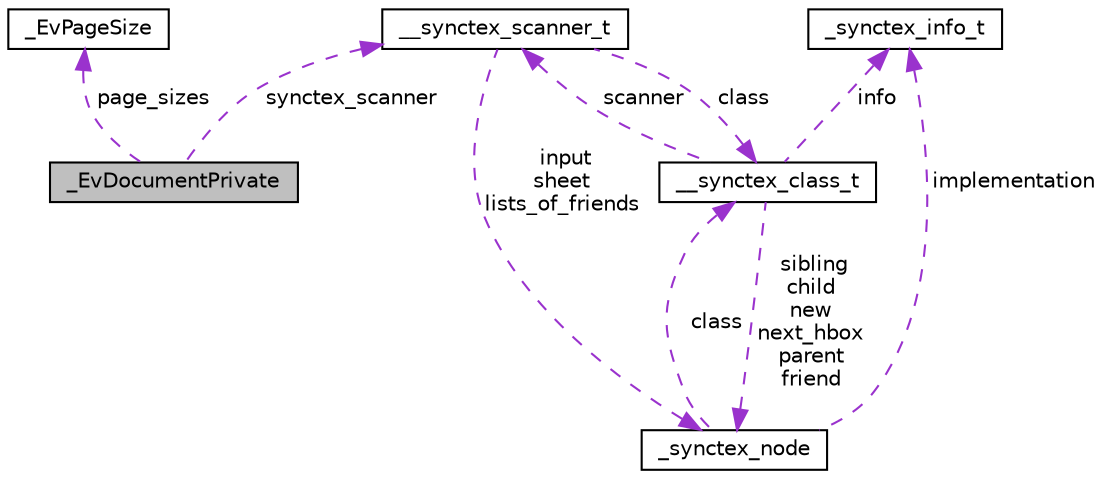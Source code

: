 digraph "_EvDocumentPrivate"
{
  edge [fontname="Helvetica",fontsize="10",labelfontname="Helvetica",labelfontsize="10"];
  node [fontname="Helvetica",fontsize="10",shape=record];
  Node1 [label="_EvDocumentPrivate",height=0.2,width=0.4,color="black", fillcolor="grey75", style="filled" fontcolor="black"];
  Node2 -> Node1 [dir="back",color="darkorchid3",fontsize="10",style="dashed",label=" page_sizes" ,fontname="Helvetica"];
  Node2 [label="_EvPageSize",height=0.2,width=0.4,color="black", fillcolor="white", style="filled",URL="$d8/dec/struct__EvPageSize.html"];
  Node3 -> Node1 [dir="back",color="darkorchid3",fontsize="10",style="dashed",label=" synctex_scanner" ,fontname="Helvetica"];
  Node3 [label="__synctex_scanner_t",height=0.2,width=0.4,color="black", fillcolor="white", style="filled",URL="$d6/ddd/struct____synctex__scanner__t.html"];
  Node4 -> Node3 [dir="back",color="darkorchid3",fontsize="10",style="dashed",label=" input\nsheet\nlists_of_friends" ,fontname="Helvetica"];
  Node4 [label="_synctex_node",height=0.2,width=0.4,color="black", fillcolor="white", style="filled",URL="$dd/d4f/struct__synctex__node.html"];
  Node5 -> Node4 [dir="back",color="darkorchid3",fontsize="10",style="dashed",label=" implementation" ,fontname="Helvetica"];
  Node5 [label="_synctex_info_t",height=0.2,width=0.4,color="black", fillcolor="white", style="filled",URL="$d2/da8/union__synctex__info__t.html"];
  Node6 -> Node4 [dir="back",color="darkorchid3",fontsize="10",style="dashed",label=" class" ,fontname="Helvetica"];
  Node6 [label="__synctex_class_t",height=0.2,width=0.4,color="black", fillcolor="white", style="filled",URL="$d2/dd6/struct____synctex__class__t.html"];
  Node4 -> Node6 [dir="back",color="darkorchid3",fontsize="10",style="dashed",label=" sibling\nchild\nnew\nnext_hbox\nparent\nfriend" ,fontname="Helvetica"];
  Node5 -> Node6 [dir="back",color="darkorchid3",fontsize="10",style="dashed",label=" info" ,fontname="Helvetica"];
  Node3 -> Node6 [dir="back",color="darkorchid3",fontsize="10",style="dashed",label=" scanner" ,fontname="Helvetica"];
  Node6 -> Node3 [dir="back",color="darkorchid3",fontsize="10",style="dashed",label=" class" ,fontname="Helvetica"];
}
